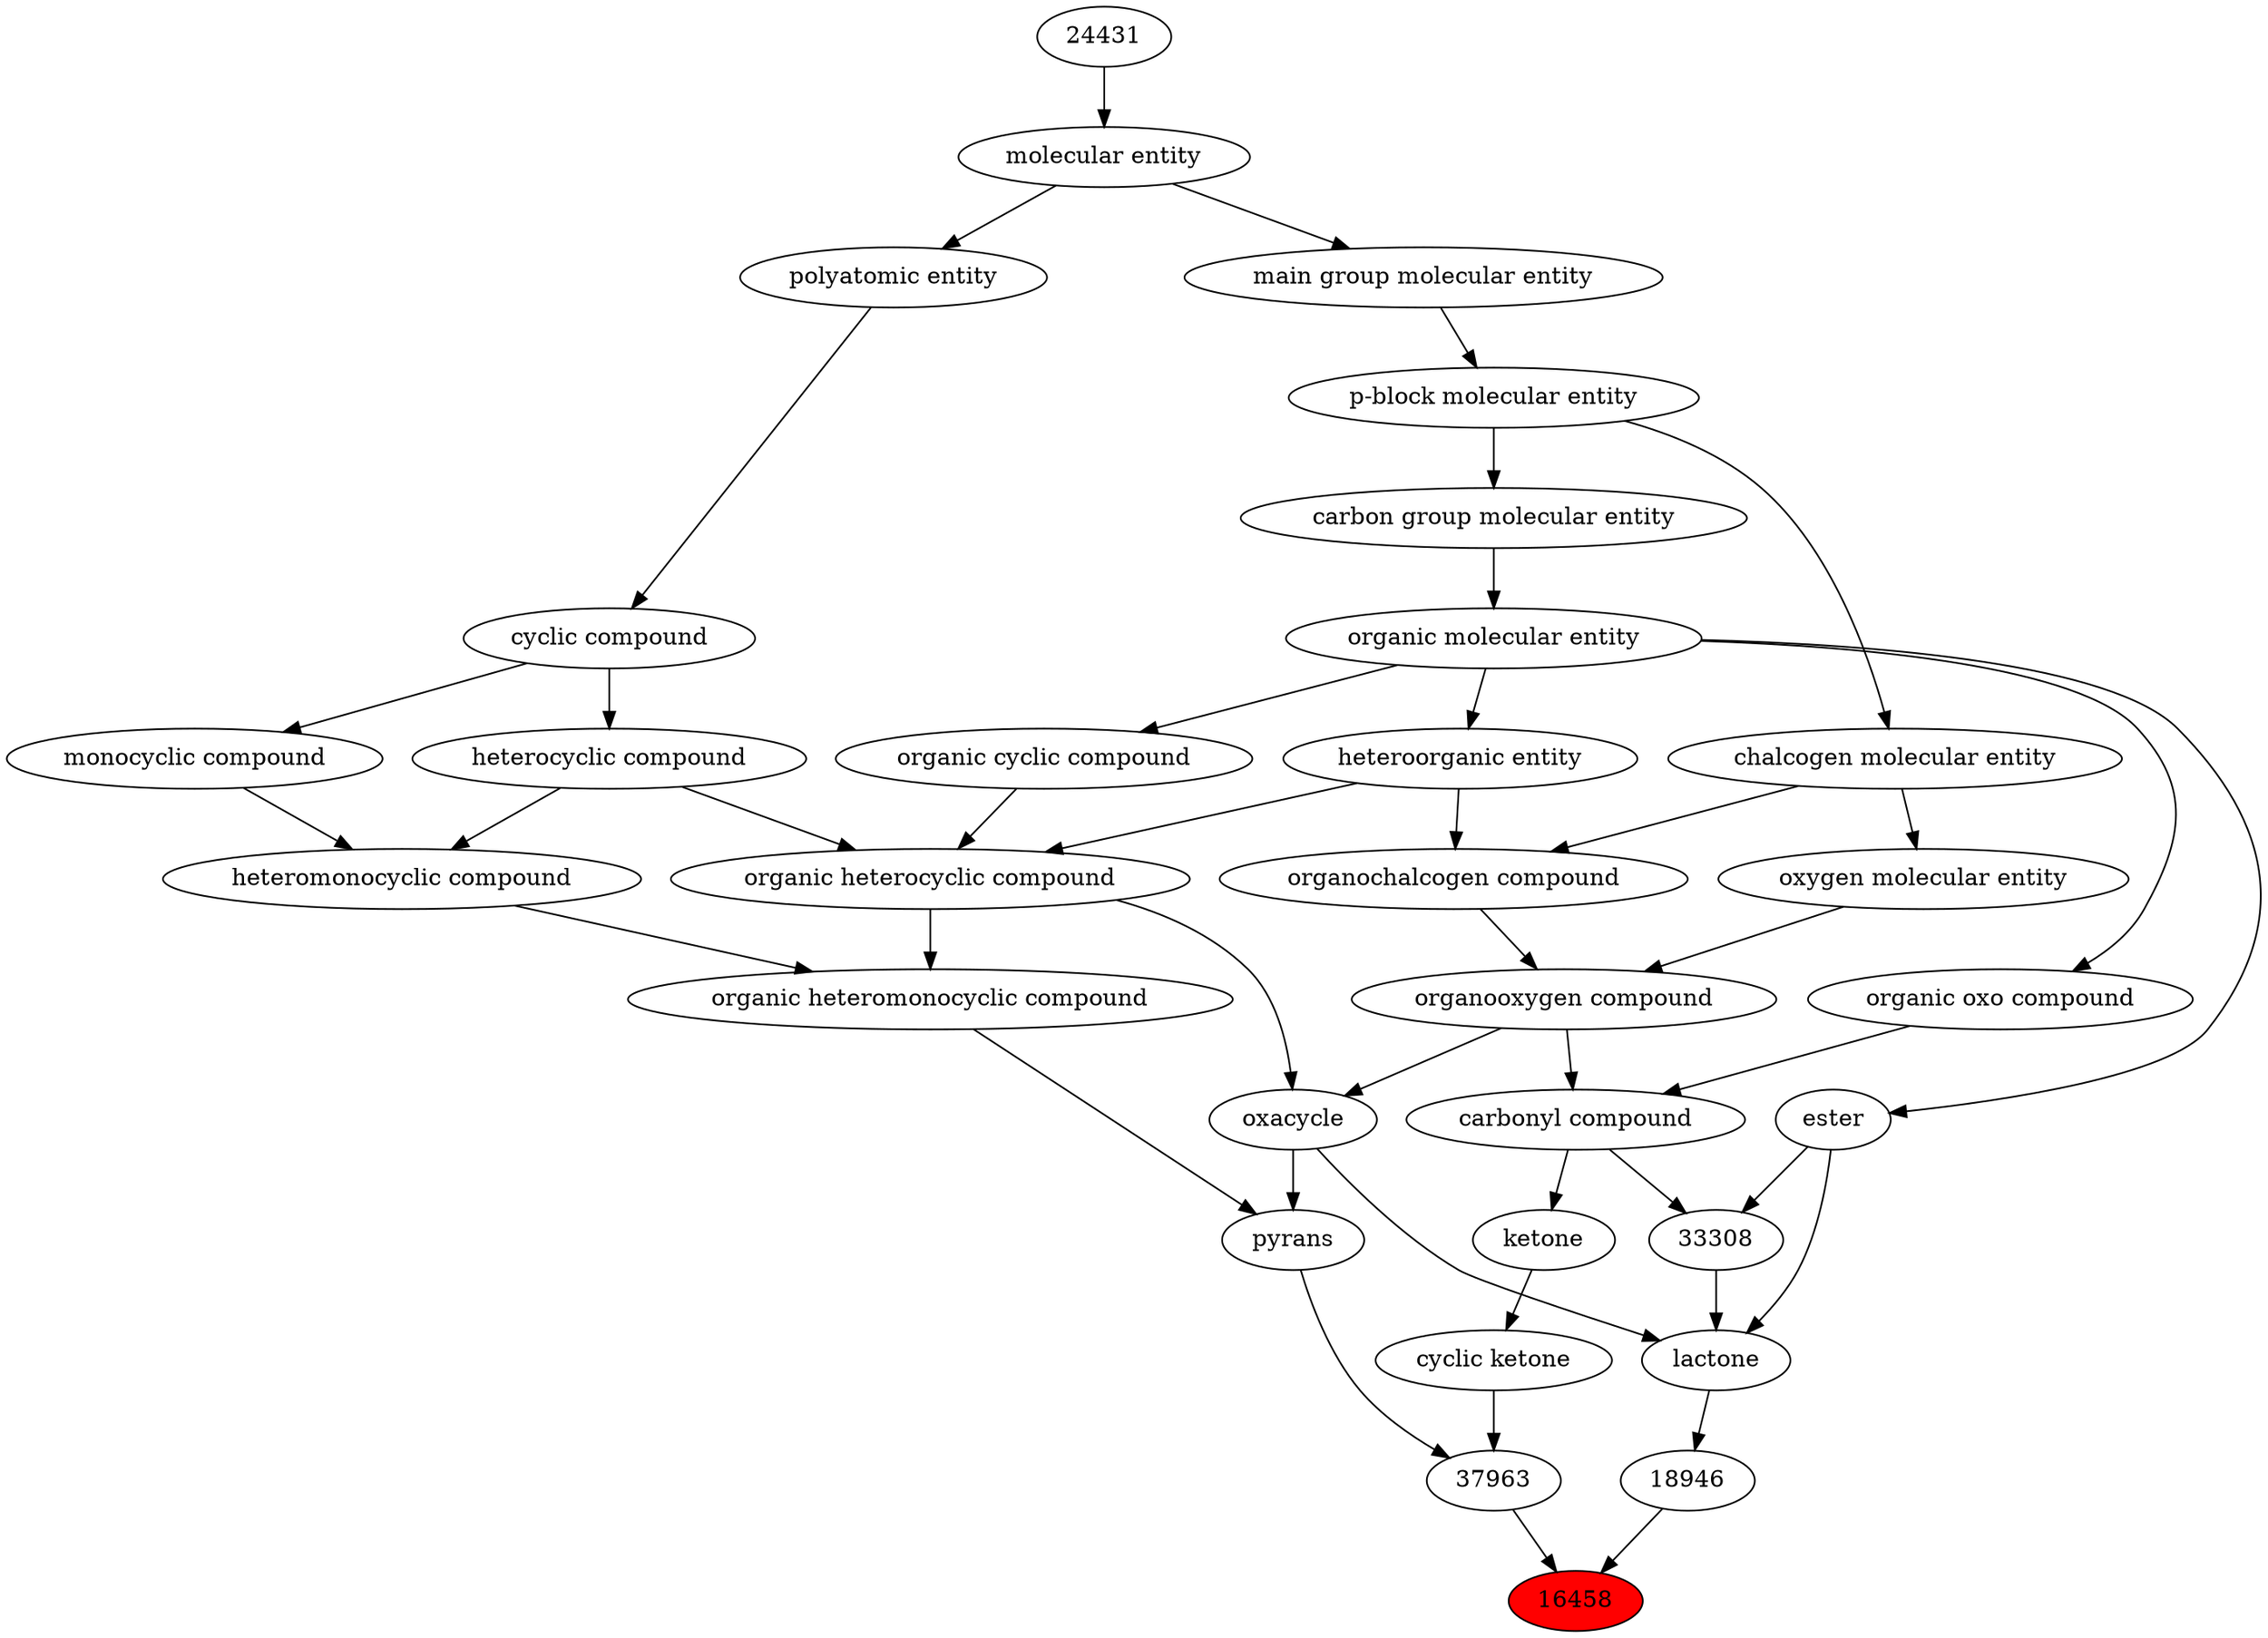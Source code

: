 digraph tree{ 
16458 [label="16458" fillcolor=red style=filled]
37963 -> 16458
18946 -> 16458
37963 [label="37963"]
26407 -> 37963
3992 -> 37963
18946 [label="18946"]
25000 -> 18946
26407 [label="pyrans"]
25693 -> 26407
38104 -> 26407
3992 [label="cyclic ketone"]
17087 -> 3992
25000 [label="lactone"]
33308 -> 25000
35701 -> 25000
38104 -> 25000
25693 [label="organic heteromonocyclic compound"]
33670 -> 25693
24532 -> 25693
38104 [label="oxacycle"]
24532 -> 38104
36963 -> 38104
17087 [label="ketone"]
36586 -> 17087
33308 [label="33308"]
36586 -> 33308
35701 -> 33308
35701 [label="ester"]
50860 -> 35701
33670 [label="heteromonocyclic compound"]
5686 -> 33670
33661 -> 33670
24532 [label="organic heterocyclic compound"]
33285 -> 24532
33832 -> 24532
5686 -> 24532
36963 [label="organooxygen compound"]
36962 -> 36963
25806 -> 36963
36586 [label="carbonyl compound"]
36587 -> 36586
36963 -> 36586
50860 [label="organic molecular entity"]
33582 -> 50860
5686 [label="heterocyclic compound"]
33595 -> 5686
33661 [label="monocyclic compound"]
33595 -> 33661
33285 [label="heteroorganic entity"]
50860 -> 33285
33832 [label="organic cyclic compound"]
50860 -> 33832
36962 [label="organochalcogen compound"]
33285 -> 36962
33304 -> 36962
25806 [label="oxygen molecular entity"]
33304 -> 25806
36587 [label="organic oxo compound"]
50860 -> 36587
33582 [label="carbon group molecular entity"]
33675 -> 33582
33595 [label="cyclic compound"]
36357 -> 33595
33304 [label="chalcogen molecular entity"]
33675 -> 33304
33675 [label="p-block molecular entity"]
33579 -> 33675
36357 [label="polyatomic entity"]
23367 -> 36357
33579 [label="main group molecular entity"]
23367 -> 33579
23367 [label="molecular entity"]
24431 -> 23367
24431 [label="24431"]
}